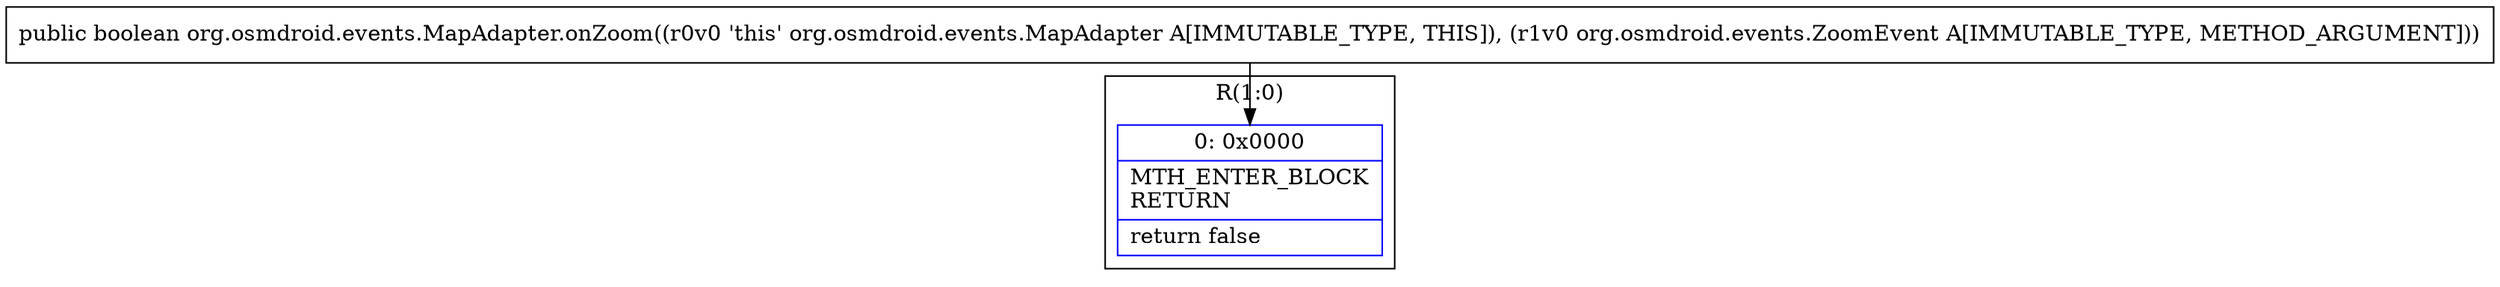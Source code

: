 digraph "CFG fororg.osmdroid.events.MapAdapter.onZoom(Lorg\/osmdroid\/events\/ZoomEvent;)Z" {
subgraph cluster_Region_347133010 {
label = "R(1:0)";
node [shape=record,color=blue];
Node_0 [shape=record,label="{0\:\ 0x0000|MTH_ENTER_BLOCK\lRETURN\l|return false\l}"];
}
MethodNode[shape=record,label="{public boolean org.osmdroid.events.MapAdapter.onZoom((r0v0 'this' org.osmdroid.events.MapAdapter A[IMMUTABLE_TYPE, THIS]), (r1v0 org.osmdroid.events.ZoomEvent A[IMMUTABLE_TYPE, METHOD_ARGUMENT])) }"];
MethodNode -> Node_0;
}

